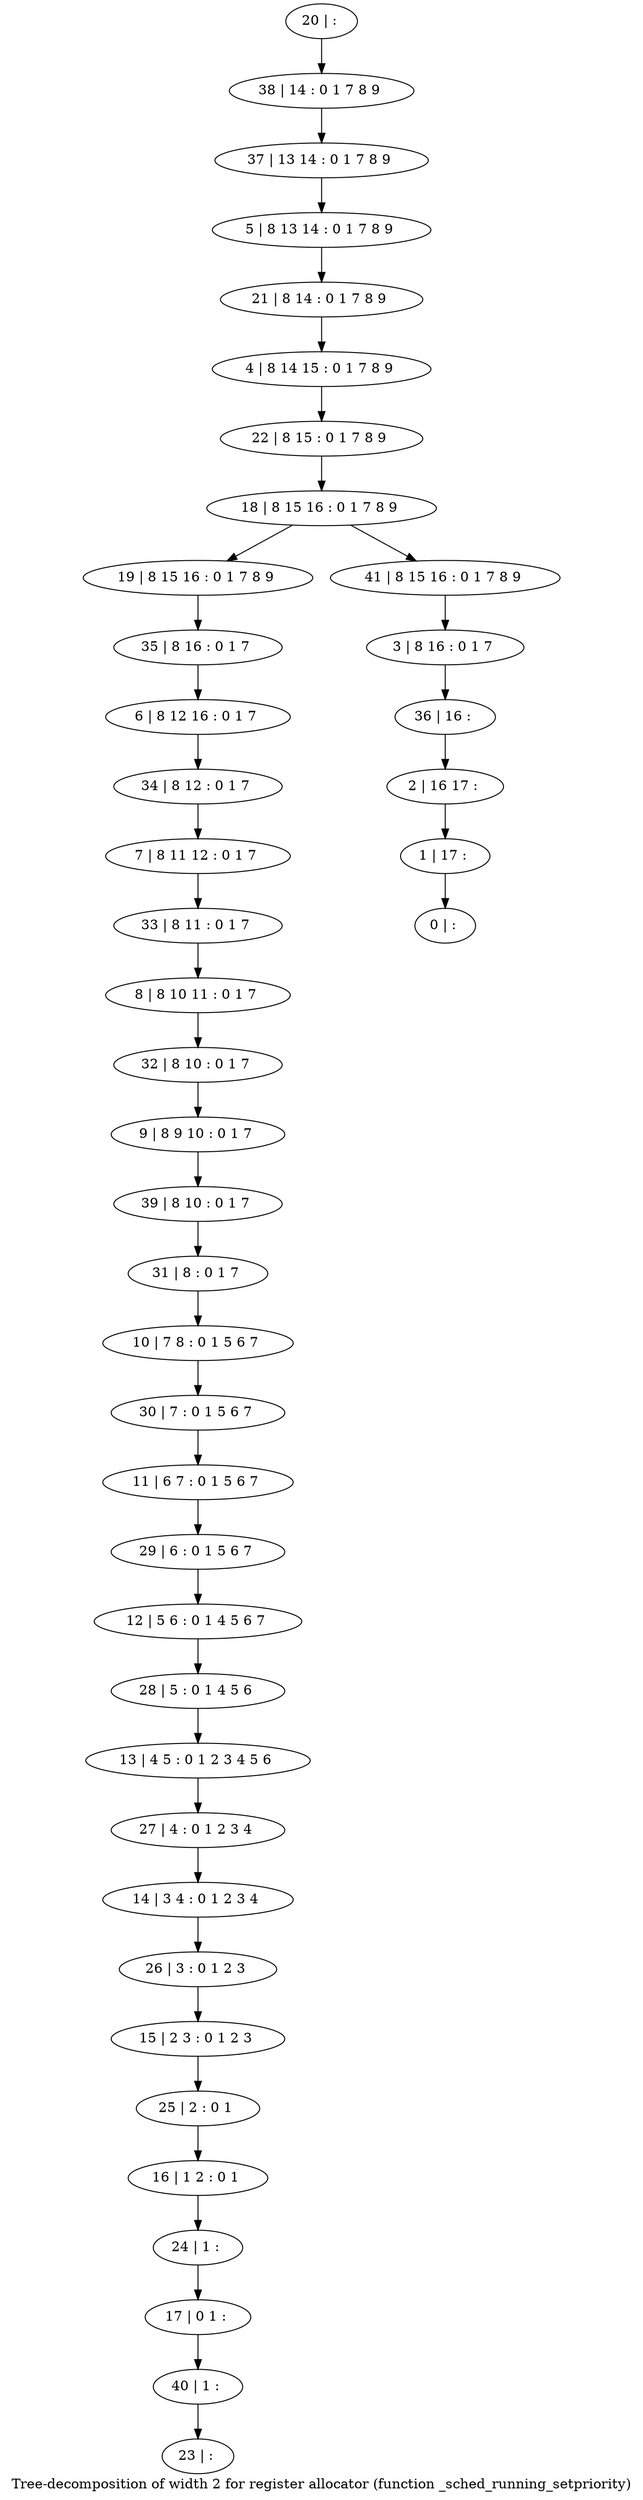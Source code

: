 digraph G {
graph [label="Tree-decomposition of width 2 for register allocator (function _sched_running_setpriority)"]
0[label="0 | : "];
1[label="1 | 17 : "];
2[label="2 | 16 17 : "];
3[label="3 | 8 16 : 0 1 7 "];
4[label="4 | 8 14 15 : 0 1 7 8 9 "];
5[label="5 | 8 13 14 : 0 1 7 8 9 "];
6[label="6 | 8 12 16 : 0 1 7 "];
7[label="7 | 8 11 12 : 0 1 7 "];
8[label="8 | 8 10 11 : 0 1 7 "];
9[label="9 | 8 9 10 : 0 1 7 "];
10[label="10 | 7 8 : 0 1 5 6 7 "];
11[label="11 | 6 7 : 0 1 5 6 7 "];
12[label="12 | 5 6 : 0 1 4 5 6 7 "];
13[label="13 | 4 5 : 0 1 2 3 4 5 6 "];
14[label="14 | 3 4 : 0 1 2 3 4 "];
15[label="15 | 2 3 : 0 1 2 3 "];
16[label="16 | 1 2 : 0 1 "];
17[label="17 | 0 1 : "];
18[label="18 | 8 15 16 : 0 1 7 8 9 "];
19[label="19 | 8 15 16 : 0 1 7 8 9 "];
20[label="20 | : "];
21[label="21 | 8 14 : 0 1 7 8 9 "];
22[label="22 | 8 15 : 0 1 7 8 9 "];
23[label="23 | : "];
24[label="24 | 1 : "];
25[label="25 | 2 : 0 1 "];
26[label="26 | 3 : 0 1 2 3 "];
27[label="27 | 4 : 0 1 2 3 4 "];
28[label="28 | 5 : 0 1 4 5 6 "];
29[label="29 | 6 : 0 1 5 6 7 "];
30[label="30 | 7 : 0 1 5 6 7 "];
31[label="31 | 8 : 0 1 7 "];
32[label="32 | 8 10 : 0 1 7 "];
33[label="33 | 8 11 : 0 1 7 "];
34[label="34 | 8 12 : 0 1 7 "];
35[label="35 | 8 16 : 0 1 7 "];
36[label="36 | 16 : "];
37[label="37 | 13 14 : 0 1 7 8 9 "];
38[label="38 | 14 : 0 1 7 8 9 "];
39[label="39 | 8 10 : 0 1 7 "];
40[label="40 | 1 : "];
41[label="41 | 8 15 16 : 0 1 7 8 9 "];
24->17 ;
16->24 ;
25->16 ;
15->25 ;
26->15 ;
14->26 ;
27->14 ;
13->27 ;
28->13 ;
12->28 ;
29->12 ;
11->29 ;
30->11 ;
10->30 ;
31->10 ;
32->9 ;
8->32 ;
33->8 ;
7->33 ;
34->7 ;
6->34 ;
35->6 ;
19->35 ;
39->31 ;
9->39 ;
40->23 ;
17->40 ;
20->38 ;
38->37 ;
37->5 ;
5->21 ;
21->4 ;
4->22 ;
22->18 ;
3->36 ;
36->2 ;
2->1 ;
1->0 ;
41->3 ;
18->19 ;
18->41 ;
}
